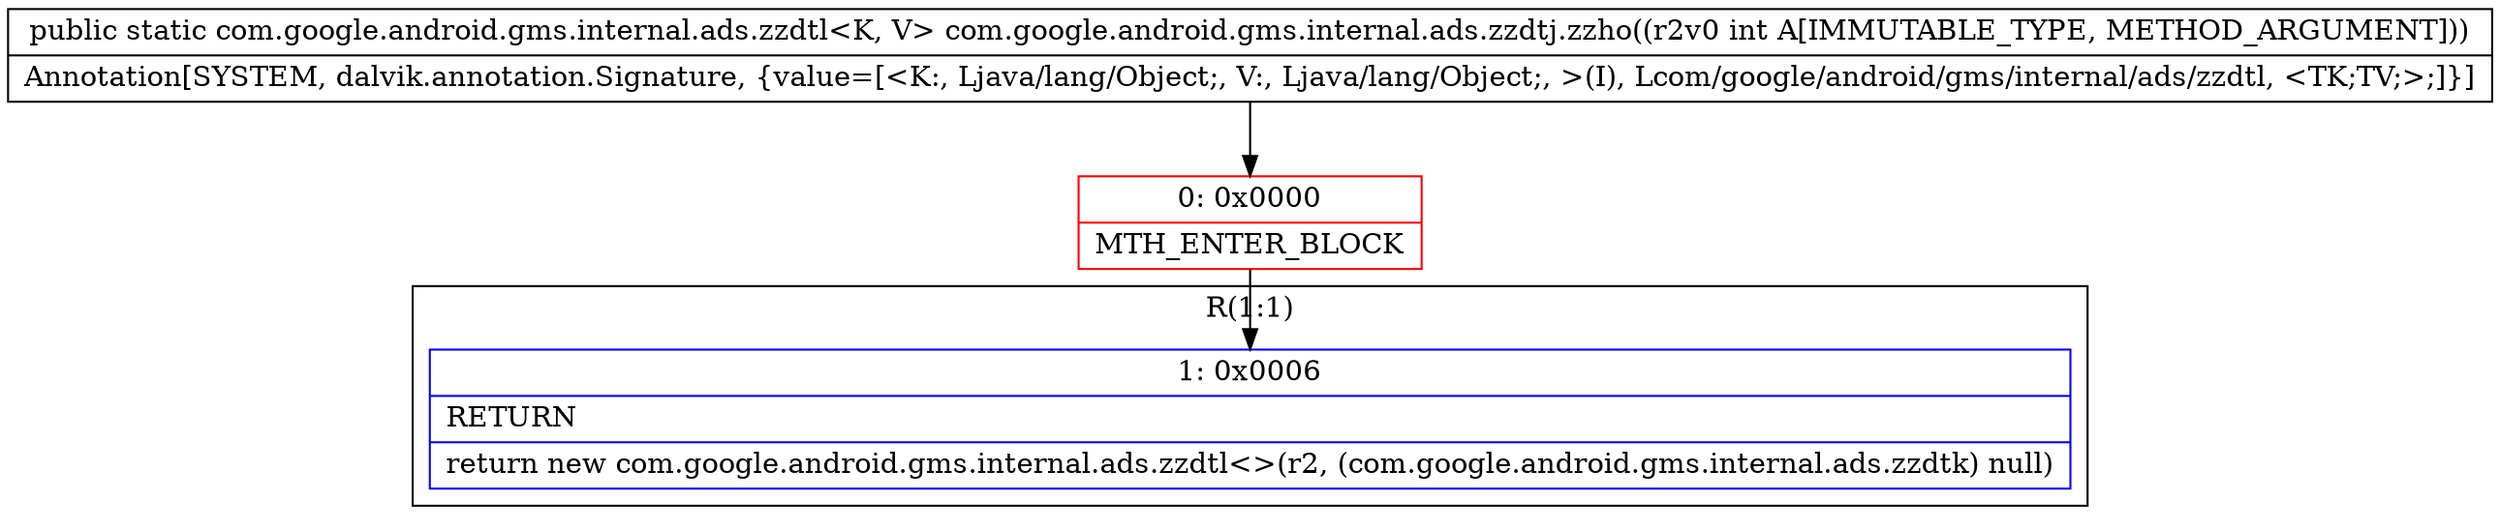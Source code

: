 digraph "CFG forcom.google.android.gms.internal.ads.zzdtj.zzho(I)Lcom\/google\/android\/gms\/internal\/ads\/zzdtl;" {
subgraph cluster_Region_1356618299 {
label = "R(1:1)";
node [shape=record,color=blue];
Node_1 [shape=record,label="{1\:\ 0x0006|RETURN\l|return new com.google.android.gms.internal.ads.zzdtl\<\>(r2, (com.google.android.gms.internal.ads.zzdtk) null)\l}"];
}
Node_0 [shape=record,color=red,label="{0\:\ 0x0000|MTH_ENTER_BLOCK\l}"];
MethodNode[shape=record,label="{public static com.google.android.gms.internal.ads.zzdtl\<K, V\> com.google.android.gms.internal.ads.zzdtj.zzho((r2v0 int A[IMMUTABLE_TYPE, METHOD_ARGUMENT]))  | Annotation[SYSTEM, dalvik.annotation.Signature, \{value=[\<K:, Ljava\/lang\/Object;, V:, Ljava\/lang\/Object;, \>(I), Lcom\/google\/android\/gms\/internal\/ads\/zzdtl, \<TK;TV;\>;]\}]\l}"];
MethodNode -> Node_0;
Node_0 -> Node_1;
}

